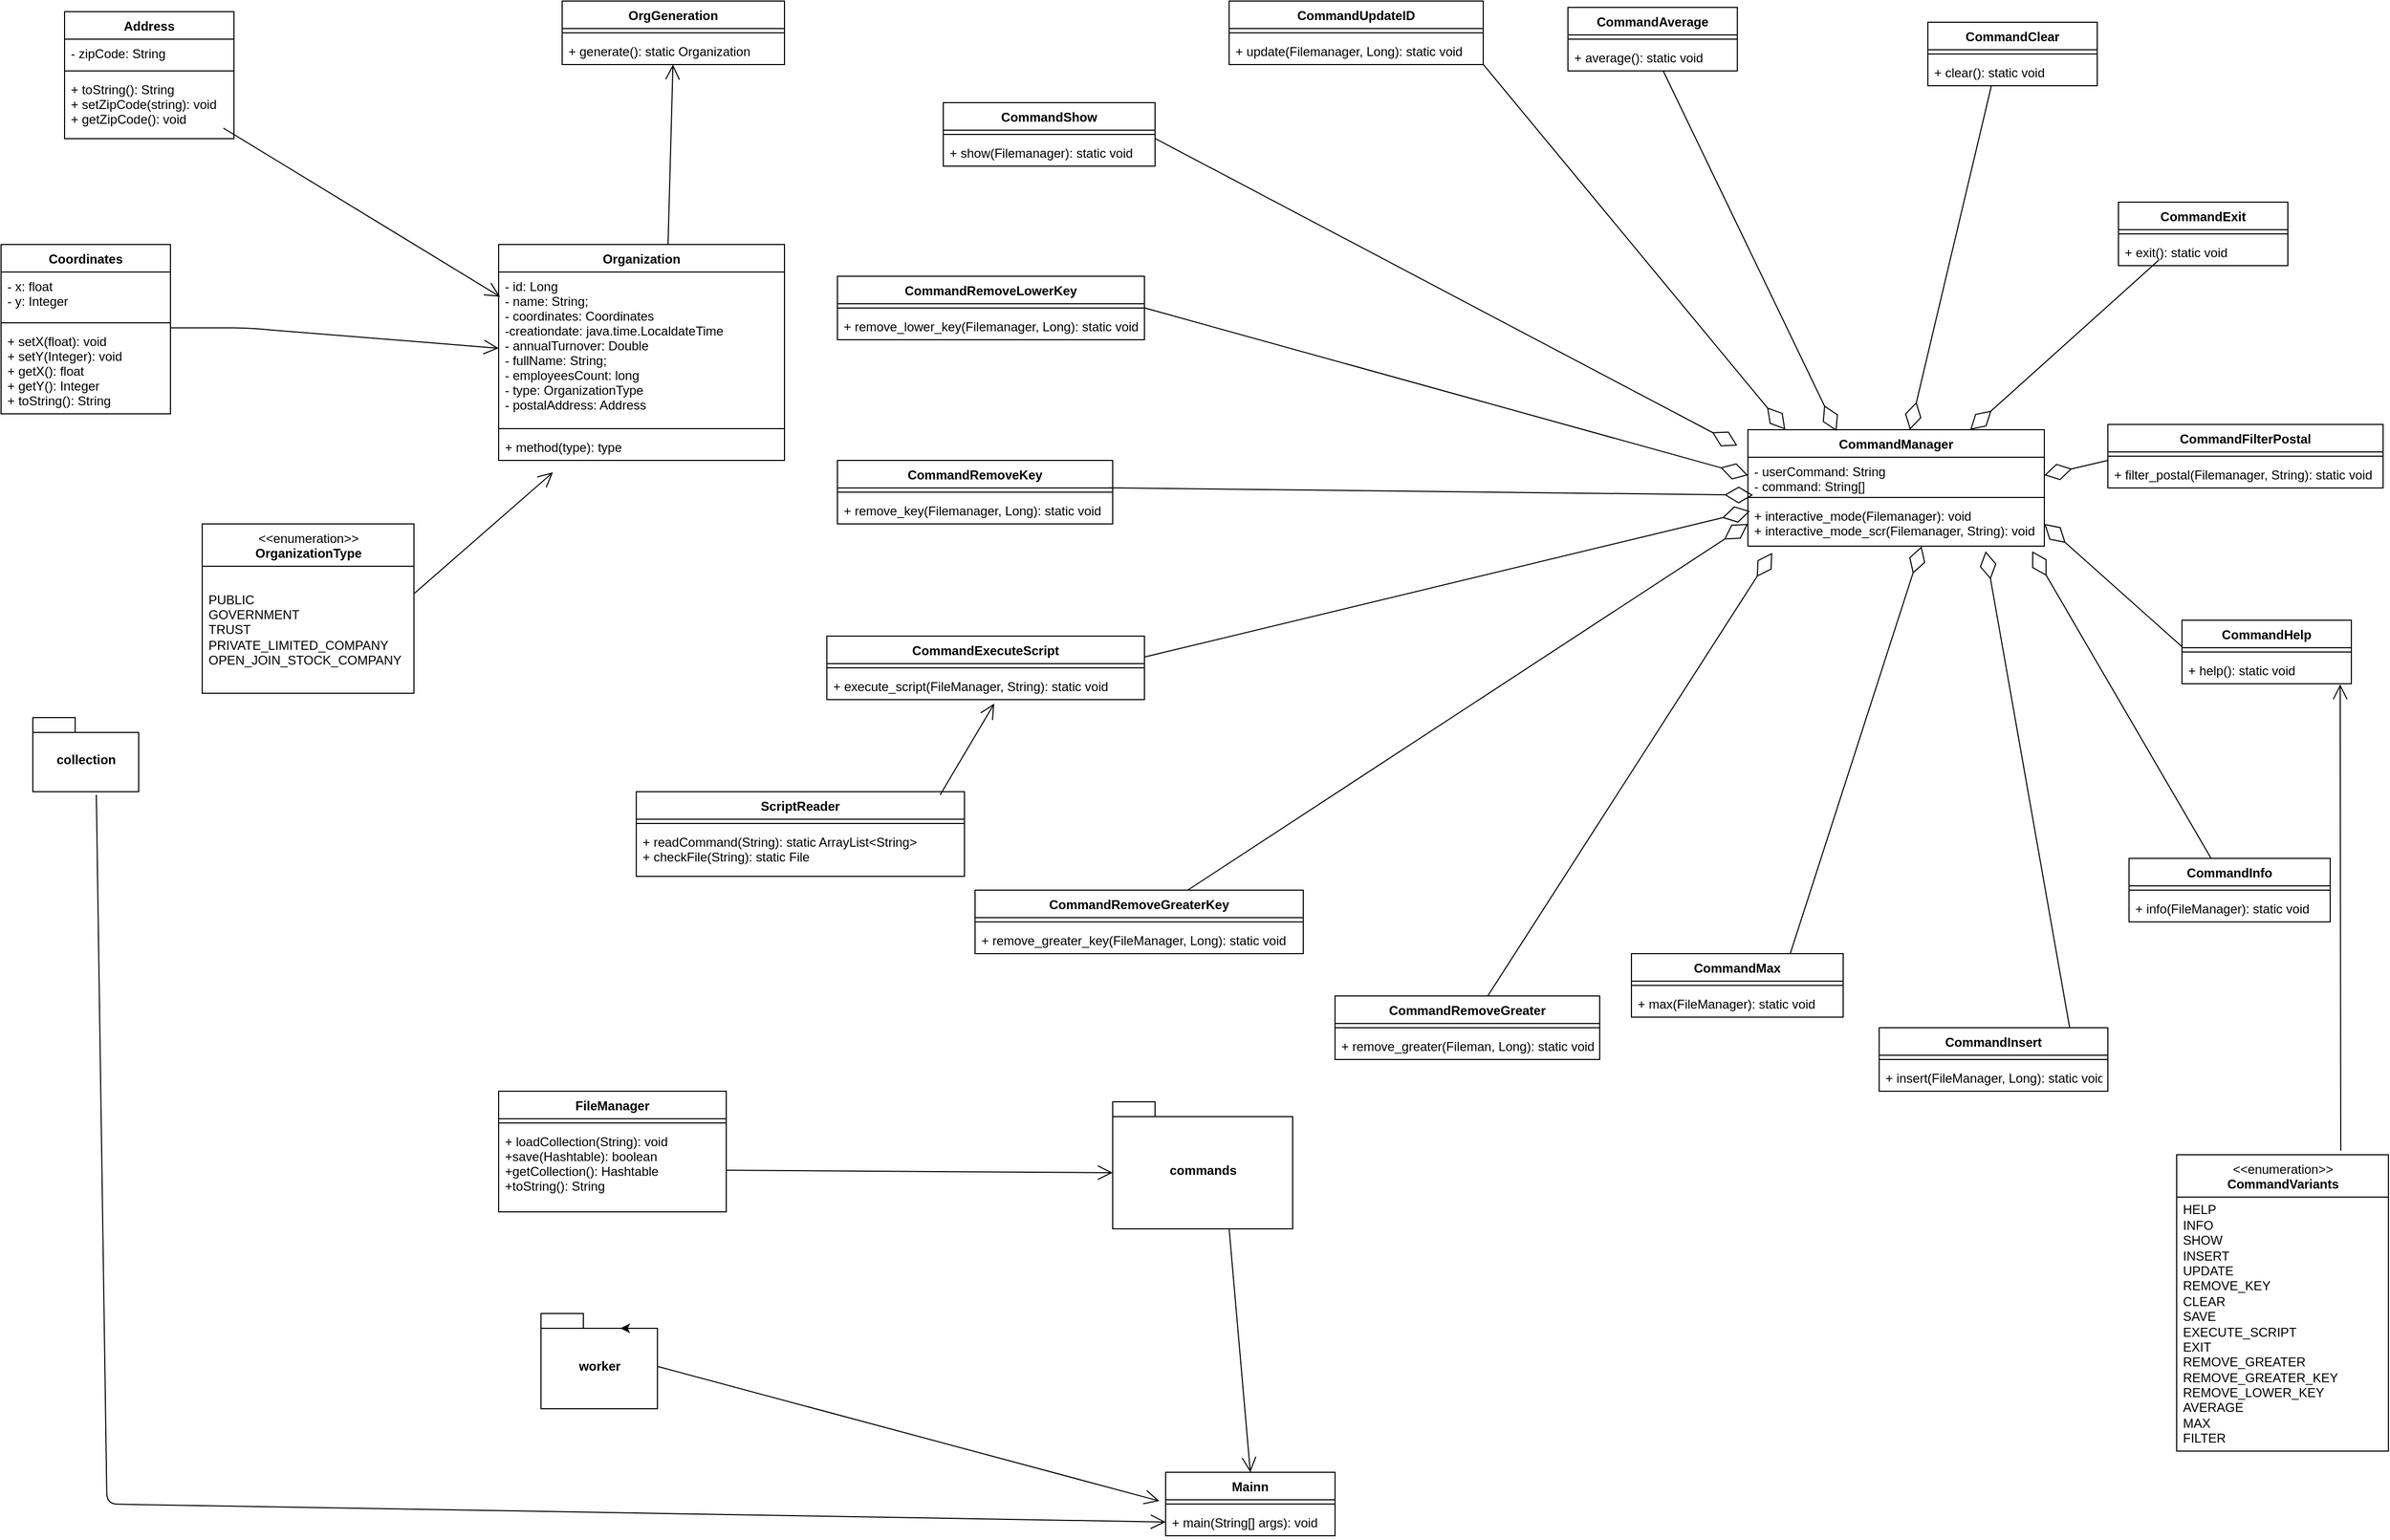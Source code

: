 <mxfile version="14.4.8" type="github">
  <diagram id="C5RBs43oDa-KdzZeNtuy" name="Page-1">
    <mxGraphModel dx="2080" dy="1177" grid="1" gridSize="10" guides="1" tooltips="1" connect="1" arrows="1" fold="1" page="1" pageScale="1" pageWidth="1169" pageHeight="1654" math="0" shadow="0">
      <root>
        <mxCell id="WIyWlLk6GJQsqaUBKTNV-0" />
        <mxCell id="WIyWlLk6GJQsqaUBKTNV-1" parent="WIyWlLk6GJQsqaUBKTNV-0" />
        <mxCell id="-TGFA2THUqolWi0VZM0r-0" value="collection" style="shape=folder;fontStyle=1;spacingTop=10;tabWidth=40;tabHeight=14;tabPosition=left;html=1;" parent="WIyWlLk6GJQsqaUBKTNV-1" vertex="1">
          <mxGeometry x="90" y="757" width="100" height="70" as="geometry" />
        </mxCell>
        <mxCell id="-TGFA2THUqolWi0VZM0r-1" value="Address" style="swimlane;fontStyle=1;align=center;verticalAlign=top;childLayout=stackLayout;horizontal=1;startSize=26;horizontalStack=0;resizeParent=1;resizeParentMax=0;resizeLast=0;collapsible=1;marginBottom=0;" parent="WIyWlLk6GJQsqaUBKTNV-1" vertex="1">
          <mxGeometry x="120" y="90" width="160" height="120" as="geometry" />
        </mxCell>
        <mxCell id="-TGFA2THUqolWi0VZM0r-2" value="- zipCode: String" style="text;strokeColor=none;fillColor=none;align=left;verticalAlign=top;spacingLeft=4;spacingRight=4;overflow=hidden;rotatable=0;points=[[0,0.5],[1,0.5]];portConstraint=eastwest;" parent="-TGFA2THUqolWi0VZM0r-1" vertex="1">
          <mxGeometry y="26" width="160" height="26" as="geometry" />
        </mxCell>
        <mxCell id="-TGFA2THUqolWi0VZM0r-3" value="" style="line;strokeWidth=1;fillColor=none;align=left;verticalAlign=middle;spacingTop=-1;spacingLeft=3;spacingRight=3;rotatable=0;labelPosition=right;points=[];portConstraint=eastwest;" parent="-TGFA2THUqolWi0VZM0r-1" vertex="1">
          <mxGeometry y="52" width="160" height="8" as="geometry" />
        </mxCell>
        <mxCell id="-TGFA2THUqolWi0VZM0r-4" value="+ toString(): String&#xa;+ setZipCode(string): void&#xa;+ getZipCode(): void" style="text;strokeColor=none;fillColor=none;align=left;verticalAlign=top;spacingLeft=4;spacingRight=4;overflow=hidden;rotatable=0;points=[[0,0.5],[1,0.5]];portConstraint=eastwest;" parent="-TGFA2THUqolWi0VZM0r-1" vertex="1">
          <mxGeometry y="60" width="160" height="60" as="geometry" />
        </mxCell>
        <mxCell id="QPNfTi87NkNvyRlDhjWa-21" value="" style="endArrow=open;endFill=1;endSize=12;html=1;entryX=0.005;entryY=0.162;entryDx=0;entryDy=0;entryPerimeter=0;" edge="1" parent="-TGFA2THUqolWi0VZM0r-1" target="-TGFA2THUqolWi0VZM0r-18">
          <mxGeometry width="160" relative="1" as="geometry">
            <mxPoint x="150" y="110" as="sourcePoint" />
            <mxPoint x="310" y="100" as="targetPoint" />
          </mxGeometry>
        </mxCell>
        <mxCell id="-TGFA2THUqolWi0VZM0r-5" value="Coordinates" style="swimlane;fontStyle=1;align=center;verticalAlign=top;childLayout=stackLayout;horizontal=1;startSize=26;horizontalStack=0;resizeParent=1;resizeParentMax=0;resizeLast=0;collapsible=1;marginBottom=0;" parent="WIyWlLk6GJQsqaUBKTNV-1" vertex="1">
          <mxGeometry x="60" y="310" width="160" height="160" as="geometry" />
        </mxCell>
        <mxCell id="-TGFA2THUqolWi0VZM0r-6" value="- x: float&#xa;- y: Integer" style="text;strokeColor=none;fillColor=none;align=left;verticalAlign=top;spacingLeft=4;spacingRight=4;overflow=hidden;rotatable=0;points=[[0,0.5],[1,0.5]];portConstraint=eastwest;" parent="-TGFA2THUqolWi0VZM0r-5" vertex="1">
          <mxGeometry y="26" width="160" height="44" as="geometry" />
        </mxCell>
        <mxCell id="-TGFA2THUqolWi0VZM0r-7" value="" style="line;strokeWidth=1;fillColor=none;align=left;verticalAlign=middle;spacingTop=-1;spacingLeft=3;spacingRight=3;rotatable=0;labelPosition=right;points=[];portConstraint=eastwest;" parent="-TGFA2THUqolWi0VZM0r-5" vertex="1">
          <mxGeometry y="70" width="160" height="8" as="geometry" />
        </mxCell>
        <mxCell id="-TGFA2THUqolWi0VZM0r-8" value="+ setX(float): void&#xa;+ setY(Integer): void&#xa;+ getX(): float&#xa;+ getY(): Integer&#xa;+ toString(): String" style="text;strokeColor=none;fillColor=none;align=left;verticalAlign=top;spacingLeft=4;spacingRight=4;overflow=hidden;rotatable=0;points=[[0,0.5],[1,0.5]];portConstraint=eastwest;" parent="-TGFA2THUqolWi0VZM0r-5" vertex="1">
          <mxGeometry y="78" width="160" height="82" as="geometry" />
        </mxCell>
        <mxCell id="-TGFA2THUqolWi0VZM0r-9" value="OrgGeneration" style="swimlane;fontStyle=1;align=center;verticalAlign=top;childLayout=stackLayout;horizontal=1;startSize=26;horizontalStack=0;resizeParent=1;resizeParentMax=0;resizeLast=0;collapsible=1;marginBottom=0;" parent="WIyWlLk6GJQsqaUBKTNV-1" vertex="1">
          <mxGeometry x="590" y="80" width="210" height="60" as="geometry" />
        </mxCell>
        <mxCell id="-TGFA2THUqolWi0VZM0r-11" value="" style="line;strokeWidth=1;fillColor=none;align=left;verticalAlign=middle;spacingTop=-1;spacingLeft=3;spacingRight=3;rotatable=0;labelPosition=right;points=[];portConstraint=eastwest;" parent="-TGFA2THUqolWi0VZM0r-9" vertex="1">
          <mxGeometry y="26" width="210" height="8" as="geometry" />
        </mxCell>
        <mxCell id="-TGFA2THUqolWi0VZM0r-12" value="+ generate(): static Organization" style="text;strokeColor=none;fillColor=none;align=left;verticalAlign=top;spacingLeft=4;spacingRight=4;overflow=hidden;rotatable=0;points=[[0,0.5],[1,0.5]];portConstraint=eastwest;" parent="-TGFA2THUqolWi0VZM0r-9" vertex="1">
          <mxGeometry y="34" width="210" height="26" as="geometry" />
        </mxCell>
        <mxCell id="-TGFA2THUqolWi0VZM0r-17" value="Organization" style="swimlane;fontStyle=1;align=center;verticalAlign=top;childLayout=stackLayout;horizontal=1;startSize=26;horizontalStack=0;resizeParent=1;resizeParentMax=0;resizeLast=0;collapsible=1;marginBottom=0;" parent="WIyWlLk6GJQsqaUBKTNV-1" vertex="1">
          <mxGeometry x="530" y="310" width="270" height="204" as="geometry" />
        </mxCell>
        <mxCell id="QPNfTi87NkNvyRlDhjWa-22" value="" style="endArrow=open;endFill=1;endSize=12;html=1;" edge="1" parent="-TGFA2THUqolWi0VZM0r-17" target="-TGFA2THUqolWi0VZM0r-12">
          <mxGeometry width="160" relative="1" as="geometry">
            <mxPoint x="160" as="sourcePoint" />
            <mxPoint x="320" as="targetPoint" />
          </mxGeometry>
        </mxCell>
        <mxCell id="-TGFA2THUqolWi0VZM0r-18" value="- id: Long&#xa;- name: String;&#xa;- coordinates: Coordinates&#xa;-creationdate: java.time.LocaldateTime&#xa;- annualTurnover: Double&#xa;- fullName: String;&#xa;- employeesCount: long&#xa;- type: OrganizationType&#xa;- postalAddress: Address&#xa;" style="text;strokeColor=none;fillColor=none;align=left;verticalAlign=top;spacingLeft=4;spacingRight=4;overflow=hidden;rotatable=0;points=[[0,0.5],[1,0.5]];portConstraint=eastwest;" parent="-TGFA2THUqolWi0VZM0r-17" vertex="1">
          <mxGeometry y="26" width="270" height="144" as="geometry" />
        </mxCell>
        <mxCell id="-TGFA2THUqolWi0VZM0r-19" value="" style="line;strokeWidth=1;fillColor=none;align=left;verticalAlign=middle;spacingTop=-1;spacingLeft=3;spacingRight=3;rotatable=0;labelPosition=right;points=[];portConstraint=eastwest;" parent="-TGFA2THUqolWi0VZM0r-17" vertex="1">
          <mxGeometry y="170" width="270" height="8" as="geometry" />
        </mxCell>
        <mxCell id="-TGFA2THUqolWi0VZM0r-20" value="+ method(type): type" style="text;strokeColor=none;fillColor=none;align=left;verticalAlign=top;spacingLeft=4;spacingRight=4;overflow=hidden;rotatable=0;points=[[0,0.5],[1,0.5]];portConstraint=eastwest;" parent="-TGFA2THUqolWi0VZM0r-17" vertex="1">
          <mxGeometry y="178" width="270" height="26" as="geometry" />
        </mxCell>
        <mxCell id="-TGFA2THUqolWi0VZM0r-21" value="commands" style="shape=folder;fontStyle=1;spacingTop=10;tabWidth=40;tabHeight=14;tabPosition=left;html=1;" parent="WIyWlLk6GJQsqaUBKTNV-1" vertex="1">
          <mxGeometry x="1110" y="1120" width="170" height="120" as="geometry" />
        </mxCell>
        <mxCell id="-TGFA2THUqolWi0VZM0r-22" value="CommandUpdateID" style="swimlane;fontStyle=1;align=center;verticalAlign=top;childLayout=stackLayout;horizontal=1;startSize=26;horizontalStack=0;resizeParent=1;resizeParentMax=0;resizeLast=0;collapsible=1;marginBottom=0;" parent="WIyWlLk6GJQsqaUBKTNV-1" vertex="1">
          <mxGeometry x="1220" y="80" width="240" height="60" as="geometry" />
        </mxCell>
        <mxCell id="-TGFA2THUqolWi0VZM0r-24" value="" style="line;strokeWidth=1;fillColor=none;align=left;verticalAlign=middle;spacingTop=-1;spacingLeft=3;spacingRight=3;rotatable=0;labelPosition=right;points=[];portConstraint=eastwest;" parent="-TGFA2THUqolWi0VZM0r-22" vertex="1">
          <mxGeometry y="26" width="240" height="8" as="geometry" />
        </mxCell>
        <mxCell id="-TGFA2THUqolWi0VZM0r-25" value="+ update(Filemanager, Long): static void" style="text;strokeColor=none;fillColor=none;align=left;verticalAlign=top;spacingLeft=4;spacingRight=4;overflow=hidden;rotatable=0;points=[[0,0.5],[1,0.5]];portConstraint=eastwest;" parent="-TGFA2THUqolWi0VZM0r-22" vertex="1">
          <mxGeometry y="34" width="240" height="26" as="geometry" />
        </mxCell>
        <mxCell id="-TGFA2THUqolWi0VZM0r-26" value="CommandShow" style="swimlane;fontStyle=1;align=center;verticalAlign=top;childLayout=stackLayout;horizontal=1;startSize=26;horizontalStack=0;resizeParent=1;resizeParentMax=0;resizeLast=0;collapsible=1;marginBottom=0;" parent="WIyWlLk6GJQsqaUBKTNV-1" vertex="1">
          <mxGeometry x="950" y="176" width="200" height="60" as="geometry" />
        </mxCell>
        <mxCell id="-TGFA2THUqolWi0VZM0r-28" value="" style="line;strokeWidth=1;fillColor=none;align=left;verticalAlign=middle;spacingTop=-1;spacingLeft=3;spacingRight=3;rotatable=0;labelPosition=right;points=[];portConstraint=eastwest;" parent="-TGFA2THUqolWi0VZM0r-26" vertex="1">
          <mxGeometry y="26" width="200" height="8" as="geometry" />
        </mxCell>
        <mxCell id="-TGFA2THUqolWi0VZM0r-29" value="+ show(Filemanager): static void" style="text;strokeColor=none;fillColor=none;align=left;verticalAlign=top;spacingLeft=4;spacingRight=4;overflow=hidden;rotatable=0;points=[[0,0.5],[1,0.5]];portConstraint=eastwest;" parent="-TGFA2THUqolWi0VZM0r-26" vertex="1">
          <mxGeometry y="34" width="200" height="26" as="geometry" />
        </mxCell>
        <mxCell id="-TGFA2THUqolWi0VZM0r-30" value="CommandRemoveLowerKey" style="swimlane;fontStyle=1;align=center;verticalAlign=top;childLayout=stackLayout;horizontal=1;startSize=26;horizontalStack=0;resizeParent=1;resizeParentMax=0;resizeLast=0;collapsible=1;marginBottom=0;" parent="WIyWlLk6GJQsqaUBKTNV-1" vertex="1">
          <mxGeometry x="850" y="340" width="290" height="60" as="geometry" />
        </mxCell>
        <mxCell id="-TGFA2THUqolWi0VZM0r-32" value="" style="line;strokeWidth=1;fillColor=none;align=left;verticalAlign=middle;spacingTop=-1;spacingLeft=3;spacingRight=3;rotatable=0;labelPosition=right;points=[];portConstraint=eastwest;" parent="-TGFA2THUqolWi0VZM0r-30" vertex="1">
          <mxGeometry y="26" width="290" height="8" as="geometry" />
        </mxCell>
        <mxCell id="-TGFA2THUqolWi0VZM0r-33" value="+ remove_lower_key(Filemanager, Long): static void" style="text;strokeColor=none;fillColor=none;align=left;verticalAlign=top;spacingLeft=4;spacingRight=4;overflow=hidden;rotatable=0;points=[[0,0.5],[1,0.5]];portConstraint=eastwest;" parent="-TGFA2THUqolWi0VZM0r-30" vertex="1">
          <mxGeometry y="34" width="290" height="26" as="geometry" />
        </mxCell>
        <mxCell id="-TGFA2THUqolWi0VZM0r-34" value="CommandRemoveKey" style="swimlane;fontStyle=1;align=center;verticalAlign=top;childLayout=stackLayout;horizontal=1;startSize=26;horizontalStack=0;resizeParent=1;resizeParentMax=0;resizeLast=0;collapsible=1;marginBottom=0;" parent="WIyWlLk6GJQsqaUBKTNV-1" vertex="1">
          <mxGeometry x="850" y="514" width="260" height="60" as="geometry" />
        </mxCell>
        <mxCell id="-TGFA2THUqolWi0VZM0r-36" value="" style="line;strokeWidth=1;fillColor=none;align=left;verticalAlign=middle;spacingTop=-1;spacingLeft=3;spacingRight=3;rotatable=0;labelPosition=right;points=[];portConstraint=eastwest;" parent="-TGFA2THUqolWi0VZM0r-34" vertex="1">
          <mxGeometry y="26" width="260" height="8" as="geometry" />
        </mxCell>
        <mxCell id="-TGFA2THUqolWi0VZM0r-37" value="+ remove_key(Filemanager, Long): static void" style="text;strokeColor=none;fillColor=none;align=left;verticalAlign=top;spacingLeft=4;spacingRight=4;overflow=hidden;rotatable=0;points=[[0,0.5],[1,0.5]];portConstraint=eastwest;" parent="-TGFA2THUqolWi0VZM0r-34" vertex="1">
          <mxGeometry y="34" width="260" height="26" as="geometry" />
        </mxCell>
        <mxCell id="-TGFA2THUqolWi0VZM0r-38" value="CommandExecuteScript" style="swimlane;fontStyle=1;align=center;verticalAlign=top;childLayout=stackLayout;horizontal=1;startSize=26;horizontalStack=0;resizeParent=1;resizeParentMax=0;resizeLast=0;collapsible=1;marginBottom=0;" parent="WIyWlLk6GJQsqaUBKTNV-1" vertex="1">
          <mxGeometry x="840" y="680" width="300" height="60" as="geometry" />
        </mxCell>
        <mxCell id="-TGFA2THUqolWi0VZM0r-40" value="" style="line;strokeWidth=1;fillColor=none;align=left;verticalAlign=middle;spacingTop=-1;spacingLeft=3;spacingRight=3;rotatable=0;labelPosition=right;points=[];portConstraint=eastwest;" parent="-TGFA2THUqolWi0VZM0r-38" vertex="1">
          <mxGeometry y="26" width="300" height="8" as="geometry" />
        </mxCell>
        <mxCell id="-TGFA2THUqolWi0VZM0r-41" value="+ execute_script(FileManager, String): static void" style="text;strokeColor=none;fillColor=none;align=left;verticalAlign=top;spacingLeft=4;spacingRight=4;overflow=hidden;rotatable=0;points=[[0,0.5],[1,0.5]];portConstraint=eastwest;" parent="-TGFA2THUqolWi0VZM0r-38" vertex="1">
          <mxGeometry y="34" width="300" height="26" as="geometry" />
        </mxCell>
        <mxCell id="-TGFA2THUqolWi0VZM0r-42" value="CommandRemoveGreaterKey" style="swimlane;fontStyle=1;align=center;verticalAlign=top;childLayout=stackLayout;horizontal=1;startSize=26;horizontalStack=0;resizeParent=1;resizeParentMax=0;resizeLast=0;collapsible=1;marginBottom=0;" parent="WIyWlLk6GJQsqaUBKTNV-1" vertex="1">
          <mxGeometry x="980" y="920" width="310" height="60" as="geometry" />
        </mxCell>
        <mxCell id="-TGFA2THUqolWi0VZM0r-44" value="" style="line;strokeWidth=1;fillColor=none;align=left;verticalAlign=middle;spacingTop=-1;spacingLeft=3;spacingRight=3;rotatable=0;labelPosition=right;points=[];portConstraint=eastwest;" parent="-TGFA2THUqolWi0VZM0r-42" vertex="1">
          <mxGeometry y="26" width="310" height="8" as="geometry" />
        </mxCell>
        <mxCell id="-TGFA2THUqolWi0VZM0r-45" value="+ remove_greater_key(FileManager, Long): static void" style="text;strokeColor=none;fillColor=none;align=left;verticalAlign=top;spacingLeft=4;spacingRight=4;overflow=hidden;rotatable=0;points=[[0,0.5],[1,0.5]];portConstraint=eastwest;" parent="-TGFA2THUqolWi0VZM0r-42" vertex="1">
          <mxGeometry y="34" width="310" height="26" as="geometry" />
        </mxCell>
        <mxCell id="-TGFA2THUqolWi0VZM0r-46" value="CommandMax" style="swimlane;fontStyle=1;align=center;verticalAlign=top;childLayout=stackLayout;horizontal=1;startSize=26;horizontalStack=0;resizeParent=1;resizeParentMax=0;resizeLast=0;collapsible=1;marginBottom=0;" parent="WIyWlLk6GJQsqaUBKTNV-1" vertex="1">
          <mxGeometry x="1600" y="980" width="200" height="60" as="geometry" />
        </mxCell>
        <mxCell id="-TGFA2THUqolWi0VZM0r-48" value="" style="line;strokeWidth=1;fillColor=none;align=left;verticalAlign=middle;spacingTop=-1;spacingLeft=3;spacingRight=3;rotatable=0;labelPosition=right;points=[];portConstraint=eastwest;" parent="-TGFA2THUqolWi0VZM0r-46" vertex="1">
          <mxGeometry y="26" width="200" height="8" as="geometry" />
        </mxCell>
        <mxCell id="-TGFA2THUqolWi0VZM0r-49" value="+ max(FileManager): static void" style="text;strokeColor=none;fillColor=none;align=left;verticalAlign=top;spacingLeft=4;spacingRight=4;overflow=hidden;rotatable=0;points=[[0,0.5],[1,0.5]];portConstraint=eastwest;" parent="-TGFA2THUqolWi0VZM0r-46" vertex="1">
          <mxGeometry y="34" width="200" height="26" as="geometry" />
        </mxCell>
        <mxCell id="-TGFA2THUqolWi0VZM0r-50" value="CommandInsert" style="swimlane;fontStyle=1;align=center;verticalAlign=top;childLayout=stackLayout;horizontal=1;startSize=26;horizontalStack=0;resizeParent=1;resizeParentMax=0;resizeLast=0;collapsible=1;marginBottom=0;" parent="WIyWlLk6GJQsqaUBKTNV-1" vertex="1">
          <mxGeometry x="1834" y="1050" width="216" height="60" as="geometry" />
        </mxCell>
        <mxCell id="-TGFA2THUqolWi0VZM0r-52" value="" style="line;strokeWidth=1;fillColor=none;align=left;verticalAlign=middle;spacingTop=-1;spacingLeft=3;spacingRight=3;rotatable=0;labelPosition=right;points=[];portConstraint=eastwest;" parent="-TGFA2THUqolWi0VZM0r-50" vertex="1">
          <mxGeometry y="26" width="216" height="8" as="geometry" />
        </mxCell>
        <mxCell id="-TGFA2THUqolWi0VZM0r-53" value="+ insert(FileManager, Long): static void" style="text;strokeColor=none;fillColor=none;align=left;verticalAlign=top;spacingLeft=4;spacingRight=4;overflow=hidden;rotatable=0;points=[[0,0.5],[1,0.5]];portConstraint=eastwest;" parent="-TGFA2THUqolWi0VZM0r-50" vertex="1">
          <mxGeometry y="34" width="216" height="26" as="geometry" />
        </mxCell>
        <mxCell id="-TGFA2THUqolWi0VZM0r-54" value="CommandAverage" style="swimlane;fontStyle=1;align=center;verticalAlign=top;childLayout=stackLayout;horizontal=1;startSize=26;horizontalStack=0;resizeParent=1;resizeParentMax=0;resizeLast=0;collapsible=1;marginBottom=0;" parent="WIyWlLk6GJQsqaUBKTNV-1" vertex="1">
          <mxGeometry x="1540" y="86" width="160" height="60" as="geometry" />
        </mxCell>
        <mxCell id="-TGFA2THUqolWi0VZM0r-56" value="" style="line;strokeWidth=1;fillColor=none;align=left;verticalAlign=middle;spacingTop=-1;spacingLeft=3;spacingRight=3;rotatable=0;labelPosition=right;points=[];portConstraint=eastwest;" parent="-TGFA2THUqolWi0VZM0r-54" vertex="1">
          <mxGeometry y="26" width="160" height="8" as="geometry" />
        </mxCell>
        <mxCell id="-TGFA2THUqolWi0VZM0r-57" value="+ average(): static void" style="text;strokeColor=none;fillColor=none;align=left;verticalAlign=top;spacingLeft=4;spacingRight=4;overflow=hidden;rotatable=0;points=[[0,0.5],[1,0.5]];portConstraint=eastwest;" parent="-TGFA2THUqolWi0VZM0r-54" vertex="1">
          <mxGeometry y="34" width="160" height="26" as="geometry" />
        </mxCell>
        <mxCell id="-TGFA2THUqolWi0VZM0r-58" value="CommandClear" style="swimlane;fontStyle=1;align=center;verticalAlign=top;childLayout=stackLayout;horizontal=1;startSize=26;horizontalStack=0;resizeParent=1;resizeParentMax=0;resizeLast=0;collapsible=1;marginBottom=0;" parent="WIyWlLk6GJQsqaUBKTNV-1" vertex="1">
          <mxGeometry x="1880" y="100" width="160" height="60" as="geometry" />
        </mxCell>
        <mxCell id="-TGFA2THUqolWi0VZM0r-60" value="" style="line;strokeWidth=1;fillColor=none;align=left;verticalAlign=middle;spacingTop=-1;spacingLeft=3;spacingRight=3;rotatable=0;labelPosition=right;points=[];portConstraint=eastwest;" parent="-TGFA2THUqolWi0VZM0r-58" vertex="1">
          <mxGeometry y="26" width="160" height="8" as="geometry" />
        </mxCell>
        <mxCell id="-TGFA2THUqolWi0VZM0r-61" value="+ clear(): static void" style="text;strokeColor=none;fillColor=none;align=left;verticalAlign=top;spacingLeft=4;spacingRight=4;overflow=hidden;rotatable=0;points=[[0,0.5],[1,0.5]];portConstraint=eastwest;" parent="-TGFA2THUqolWi0VZM0r-58" vertex="1">
          <mxGeometry y="34" width="160" height="26" as="geometry" />
        </mxCell>
        <mxCell id="-TGFA2THUqolWi0VZM0r-62" value="CommandExit" style="swimlane;fontStyle=1;align=center;verticalAlign=top;childLayout=stackLayout;horizontal=1;startSize=26;horizontalStack=0;resizeParent=1;resizeParentMax=0;resizeLast=0;collapsible=1;marginBottom=0;" parent="WIyWlLk6GJQsqaUBKTNV-1" vertex="1">
          <mxGeometry x="2060" y="270" width="160" height="60" as="geometry" />
        </mxCell>
        <mxCell id="-TGFA2THUqolWi0VZM0r-64" value="" style="line;strokeWidth=1;fillColor=none;align=left;verticalAlign=middle;spacingTop=-1;spacingLeft=3;spacingRight=3;rotatable=0;labelPosition=right;points=[];portConstraint=eastwest;" parent="-TGFA2THUqolWi0VZM0r-62" vertex="1">
          <mxGeometry y="26" width="160" height="8" as="geometry" />
        </mxCell>
        <mxCell id="-TGFA2THUqolWi0VZM0r-65" value="+ exit(): static void" style="text;strokeColor=none;fillColor=none;align=left;verticalAlign=top;spacingLeft=4;spacingRight=4;overflow=hidden;rotatable=0;points=[[0,0.5],[1,0.5]];portConstraint=eastwest;" parent="-TGFA2THUqolWi0VZM0r-62" vertex="1">
          <mxGeometry y="34" width="160" height="26" as="geometry" />
        </mxCell>
        <mxCell id="-TGFA2THUqolWi0VZM0r-66" value="CommandFilterPostal" style="swimlane;fontStyle=1;align=center;verticalAlign=top;childLayout=stackLayout;horizontal=1;startSize=26;horizontalStack=0;resizeParent=1;resizeParentMax=0;resizeLast=0;collapsible=1;marginBottom=0;" parent="WIyWlLk6GJQsqaUBKTNV-1" vertex="1">
          <mxGeometry x="2050" y="480" width="260" height="60" as="geometry" />
        </mxCell>
        <mxCell id="-TGFA2THUqolWi0VZM0r-68" value="" style="line;strokeWidth=1;fillColor=none;align=left;verticalAlign=middle;spacingTop=-1;spacingLeft=3;spacingRight=3;rotatable=0;labelPosition=right;points=[];portConstraint=eastwest;" parent="-TGFA2THUqolWi0VZM0r-66" vertex="1">
          <mxGeometry y="26" width="260" height="8" as="geometry" />
        </mxCell>
        <mxCell id="-TGFA2THUqolWi0VZM0r-69" value="+ filter_postal(Filemanager, String): static void" style="text;strokeColor=none;fillColor=none;align=left;verticalAlign=top;spacingLeft=4;spacingRight=4;overflow=hidden;rotatable=0;points=[[0,0.5],[1,0.5]];portConstraint=eastwest;" parent="-TGFA2THUqolWi0VZM0r-66" vertex="1">
          <mxGeometry y="34" width="260" height="26" as="geometry" />
        </mxCell>
        <mxCell id="-TGFA2THUqolWi0VZM0r-70" value="CommandHelp" style="swimlane;fontStyle=1;align=center;verticalAlign=top;childLayout=stackLayout;horizontal=1;startSize=26;horizontalStack=0;resizeParent=1;resizeParentMax=0;resizeLast=0;collapsible=1;marginBottom=0;" parent="WIyWlLk6GJQsqaUBKTNV-1" vertex="1">
          <mxGeometry x="2120" y="665" width="160" height="60" as="geometry" />
        </mxCell>
        <mxCell id="-TGFA2THUqolWi0VZM0r-72" value="" style="line;strokeWidth=1;fillColor=none;align=left;verticalAlign=middle;spacingTop=-1;spacingLeft=3;spacingRight=3;rotatable=0;labelPosition=right;points=[];portConstraint=eastwest;" parent="-TGFA2THUqolWi0VZM0r-70" vertex="1">
          <mxGeometry y="26" width="160" height="8" as="geometry" />
        </mxCell>
        <mxCell id="-TGFA2THUqolWi0VZM0r-73" value="+ help(): static void" style="text;strokeColor=none;fillColor=none;align=left;verticalAlign=top;spacingLeft=4;spacingRight=4;overflow=hidden;rotatable=0;points=[[0,0.5],[1,0.5]];portConstraint=eastwest;" parent="-TGFA2THUqolWi0VZM0r-70" vertex="1">
          <mxGeometry y="34" width="160" height="26" as="geometry" />
        </mxCell>
        <mxCell id="-TGFA2THUqolWi0VZM0r-74" value="CommandInfo" style="swimlane;fontStyle=1;align=center;verticalAlign=top;childLayout=stackLayout;horizontal=1;startSize=26;horizontalStack=0;resizeParent=1;resizeParentMax=0;resizeLast=0;collapsible=1;marginBottom=0;" parent="WIyWlLk6GJQsqaUBKTNV-1" vertex="1">
          <mxGeometry x="2070" y="890" width="190" height="60" as="geometry" />
        </mxCell>
        <mxCell id="-TGFA2THUqolWi0VZM0r-76" value="" style="line;strokeWidth=1;fillColor=none;align=left;verticalAlign=middle;spacingTop=-1;spacingLeft=3;spacingRight=3;rotatable=0;labelPosition=right;points=[];portConstraint=eastwest;" parent="-TGFA2THUqolWi0VZM0r-74" vertex="1">
          <mxGeometry y="26" width="190" height="8" as="geometry" />
        </mxCell>
        <mxCell id="-TGFA2THUqolWi0VZM0r-77" value="+ info(FileManager): static void" style="text;strokeColor=none;fillColor=none;align=left;verticalAlign=top;spacingLeft=4;spacingRight=4;overflow=hidden;rotatable=0;points=[[0,0.5],[1,0.5]];portConstraint=eastwest;" parent="-TGFA2THUqolWi0VZM0r-74" vertex="1">
          <mxGeometry y="34" width="190" height="26" as="geometry" />
        </mxCell>
        <mxCell id="-TGFA2THUqolWi0VZM0r-78" value="CommandRemoveGreater" style="swimlane;fontStyle=1;align=center;verticalAlign=top;childLayout=stackLayout;horizontal=1;startSize=26;horizontalStack=0;resizeParent=1;resizeParentMax=0;resizeLast=0;collapsible=1;marginBottom=0;" parent="WIyWlLk6GJQsqaUBKTNV-1" vertex="1">
          <mxGeometry x="1320" y="1020" width="250" height="60" as="geometry" />
        </mxCell>
        <mxCell id="-TGFA2THUqolWi0VZM0r-80" value="" style="line;strokeWidth=1;fillColor=none;align=left;verticalAlign=middle;spacingTop=-1;spacingLeft=3;spacingRight=3;rotatable=0;labelPosition=right;points=[];portConstraint=eastwest;" parent="-TGFA2THUqolWi0VZM0r-78" vertex="1">
          <mxGeometry y="26" width="250" height="8" as="geometry" />
        </mxCell>
        <mxCell id="-TGFA2THUqolWi0VZM0r-81" value="+ remove_greater(Fileman, Long): static void" style="text;strokeColor=none;fillColor=none;align=left;verticalAlign=top;spacingLeft=4;spacingRight=4;overflow=hidden;rotatable=0;points=[[0,0.5],[1,0.5]];portConstraint=eastwest;" parent="-TGFA2THUqolWi0VZM0r-78" vertex="1">
          <mxGeometry y="34" width="250" height="26" as="geometry" />
        </mxCell>
        <mxCell id="-TGFA2THUqolWi0VZM0r-82" value="ScriptReader" style="swimlane;fontStyle=1;align=center;verticalAlign=top;childLayout=stackLayout;horizontal=1;startSize=26;horizontalStack=0;resizeParent=1;resizeParentMax=0;resizeLast=0;collapsible=1;marginBottom=0;" parent="WIyWlLk6GJQsqaUBKTNV-1" vertex="1">
          <mxGeometry x="660" y="827" width="310" height="80" as="geometry" />
        </mxCell>
        <mxCell id="-TGFA2THUqolWi0VZM0r-84" value="" style="line;strokeWidth=1;fillColor=none;align=left;verticalAlign=middle;spacingTop=-1;spacingLeft=3;spacingRight=3;rotatable=0;labelPosition=right;points=[];portConstraint=eastwest;" parent="-TGFA2THUqolWi0VZM0r-82" vertex="1">
          <mxGeometry y="26" width="310" height="8" as="geometry" />
        </mxCell>
        <mxCell id="-TGFA2THUqolWi0VZM0r-85" value="+ readCommand(String): static ArrayList&lt;String&gt;&#xa;+ checkFile(String): static File" style="text;strokeColor=none;fillColor=none;align=left;verticalAlign=top;spacingLeft=4;spacingRight=4;overflow=hidden;rotatable=0;points=[[0,0.5],[1,0.5]];portConstraint=eastwest;" parent="-TGFA2THUqolWi0VZM0r-82" vertex="1">
          <mxGeometry y="34" width="310" height="46" as="geometry" />
        </mxCell>
        <mxCell id="-TGFA2THUqolWi0VZM0r-86" value="CommandManager" style="swimlane;fontStyle=1;align=center;verticalAlign=top;childLayout=stackLayout;horizontal=1;startSize=26;horizontalStack=0;resizeParent=1;resizeParentMax=0;resizeLast=0;collapsible=1;marginBottom=0;" parent="WIyWlLk6GJQsqaUBKTNV-1" vertex="1">
          <mxGeometry x="1710" y="485" width="280" height="110" as="geometry" />
        </mxCell>
        <mxCell id="-TGFA2THUqolWi0VZM0r-87" value="- userCommand: String&#xa;- command: String[]" style="text;strokeColor=none;fillColor=none;align=left;verticalAlign=top;spacingLeft=4;spacingRight=4;overflow=hidden;rotatable=0;points=[[0,0.5],[1,0.5]];portConstraint=eastwest;" parent="-TGFA2THUqolWi0VZM0r-86" vertex="1">
          <mxGeometry y="26" width="280" height="34" as="geometry" />
        </mxCell>
        <mxCell id="-TGFA2THUqolWi0VZM0r-88" value="" style="line;strokeWidth=1;fillColor=none;align=left;verticalAlign=middle;spacingTop=-1;spacingLeft=3;spacingRight=3;rotatable=0;labelPosition=right;points=[];portConstraint=eastwest;" parent="-TGFA2THUqolWi0VZM0r-86" vertex="1">
          <mxGeometry y="60" width="280" height="8" as="geometry" />
        </mxCell>
        <mxCell id="-TGFA2THUqolWi0VZM0r-89" value="+ interactive_mode(Filemanager): void&#xa;+ interactive_mode_scr(Filemanager, String): void" style="text;strokeColor=none;fillColor=none;align=left;verticalAlign=top;spacingLeft=4;spacingRight=4;overflow=hidden;rotatable=0;points=[[0,0.5],[1,0.5]];portConstraint=eastwest;" parent="-TGFA2THUqolWi0VZM0r-86" vertex="1">
          <mxGeometry y="68" width="280" height="42" as="geometry" />
        </mxCell>
        <mxCell id="-TGFA2THUqolWi0VZM0r-90" value="Mainn" style="swimlane;fontStyle=1;align=center;verticalAlign=top;childLayout=stackLayout;horizontal=1;startSize=26;horizontalStack=0;resizeParent=1;resizeParentMax=0;resizeLast=0;collapsible=1;marginBottom=0;" parent="WIyWlLk6GJQsqaUBKTNV-1" vertex="1">
          <mxGeometry x="1160" y="1470" width="160" height="60" as="geometry" />
        </mxCell>
        <mxCell id="-TGFA2THUqolWi0VZM0r-92" value="" style="line;strokeWidth=1;fillColor=none;align=left;verticalAlign=middle;spacingTop=-1;spacingLeft=3;spacingRight=3;rotatable=0;labelPosition=right;points=[];portConstraint=eastwest;" parent="-TGFA2THUqolWi0VZM0r-90" vertex="1">
          <mxGeometry y="26" width="160" height="8" as="geometry" />
        </mxCell>
        <mxCell id="-TGFA2THUqolWi0VZM0r-93" value="+ main(String[] args): void" style="text;strokeColor=none;fillColor=none;align=left;verticalAlign=top;spacingLeft=4;spacingRight=4;overflow=hidden;rotatable=0;points=[[0,0.5],[1,0.5]];portConstraint=eastwest;" parent="-TGFA2THUqolWi0VZM0r-90" vertex="1">
          <mxGeometry y="34" width="160" height="26" as="geometry" />
        </mxCell>
        <mxCell id="-TGFA2THUqolWi0VZM0r-94" value="worker" style="shape=folder;fontStyle=1;spacingTop=10;tabWidth=40;tabHeight=14;tabPosition=left;html=1;" parent="WIyWlLk6GJQsqaUBKTNV-1" vertex="1">
          <mxGeometry x="570" y="1320" width="110" height="90" as="geometry" />
        </mxCell>
        <mxCell id="-TGFA2THUqolWi0VZM0r-95" value="FileManager" style="swimlane;fontStyle=1;align=center;verticalAlign=top;childLayout=stackLayout;horizontal=1;startSize=26;horizontalStack=0;resizeParent=1;resizeParentMax=0;resizeLast=0;collapsible=1;marginBottom=0;" parent="WIyWlLk6GJQsqaUBKTNV-1" vertex="1">
          <mxGeometry x="530" y="1110" width="215" height="114" as="geometry" />
        </mxCell>
        <mxCell id="-TGFA2THUqolWi0VZM0r-97" value="" style="line;strokeWidth=1;fillColor=none;align=left;verticalAlign=middle;spacingTop=-1;spacingLeft=3;spacingRight=3;rotatable=0;labelPosition=right;points=[];portConstraint=eastwest;" parent="-TGFA2THUqolWi0VZM0r-95" vertex="1">
          <mxGeometry y="26" width="215" height="8" as="geometry" />
        </mxCell>
        <mxCell id="-TGFA2THUqolWi0VZM0r-98" value="+ loadCollection(String): void&#xa;+save(Hashtable): boolean&#xa;+getCollection(): Hashtable&#xa;+toString(): String&#xa;&#xa; " style="text;strokeColor=none;fillColor=none;align=left;verticalAlign=top;spacingLeft=4;spacingRight=4;overflow=hidden;rotatable=0;points=[[0,0.5],[1,0.5]];portConstraint=eastwest;" parent="-TGFA2THUqolWi0VZM0r-95" vertex="1">
          <mxGeometry y="34" width="215" height="80" as="geometry" />
        </mxCell>
        <mxCell id="-TGFA2THUqolWi0VZM0r-99" value="&amp;lt;&amp;lt;enumeration&amp;gt;&amp;gt;&lt;br&gt;&lt;b&gt;OrganizationType&lt;/b&gt;" style="swimlane;fontStyle=0;align=center;verticalAlign=top;childLayout=stackLayout;horizontal=1;startSize=40;horizontalStack=0;resizeParent=1;resizeParentMax=0;resizeLast=0;collapsible=0;marginBottom=0;html=1;" parent="WIyWlLk6GJQsqaUBKTNV-1" vertex="1">
          <mxGeometry x="250" y="574" width="200" height="160" as="geometry" />
        </mxCell>
        <mxCell id="-TGFA2THUqolWi0VZM0r-100" value="PUBLIC&lt;br&gt;GOVERNMENT&lt;br&gt;TRUST&lt;br&gt;PRIVATE_LIMITED_COMPANY&lt;br&gt;OPEN_JOIN_STOCK_COMPANY" style="text;html=1;strokeColor=none;fillColor=none;align=left;verticalAlign=middle;spacingLeft=4;spacingRight=4;overflow=hidden;rotatable=0;points=[[0,0.5],[1,0.5]];portConstraint=eastwest;" parent="-TGFA2THUqolWi0VZM0r-99" vertex="1">
          <mxGeometry y="40" width="200" height="120" as="geometry" />
        </mxCell>
        <mxCell id="QPNfTi87NkNvyRlDhjWa-0" value="&amp;lt;&amp;lt;enumeration&amp;gt;&amp;gt;&lt;br&gt;&lt;b&gt;CommandVariants&lt;/b&gt;" style="swimlane;fontStyle=0;align=center;verticalAlign=top;childLayout=stackLayout;horizontal=1;startSize=40;horizontalStack=0;resizeParent=1;resizeParentMax=0;resizeLast=0;collapsible=0;marginBottom=0;html=1;" vertex="1" parent="WIyWlLk6GJQsqaUBKTNV-1">
          <mxGeometry x="2115" y="1170" width="200" height="280" as="geometry" />
        </mxCell>
        <mxCell id="QPNfTi87NkNvyRlDhjWa-1" value="HELP&lt;br&gt;INFO&lt;br&gt;SHOW&lt;br&gt;INSERT&lt;br&gt;UPDATE&lt;br&gt;REMOVE_KEY&lt;br&gt;CLEAR&lt;br&gt;SAVE&lt;br&gt;EXECUTE_SCRIPT&lt;br&gt;EXIT&lt;br&gt;REMOVE_GREATER&lt;br&gt;REMOVE_GREATER_KEY&lt;br&gt;REMOVE_LOWER_KEY&lt;br&gt;AVERAGE&lt;br&gt;MAX&lt;br&gt;FILTER" style="text;html=1;strokeColor=none;fillColor=none;align=left;verticalAlign=middle;spacingLeft=4;spacingRight=4;overflow=hidden;rotatable=0;points=[[0,0.5],[1,0.5]];portConstraint=eastwest;" vertex="1" parent="QPNfTi87NkNvyRlDhjWa-0">
          <mxGeometry y="40" width="200" height="240" as="geometry" />
        </mxCell>
        <mxCell id="QPNfTi87NkNvyRlDhjWa-3" value="" style="endArrow=diamondThin;endFill=0;endSize=24;html=1;entryX=0.299;entryY=0.011;entryDx=0;entryDy=0;entryPerimeter=0;" edge="1" parent="WIyWlLk6GJQsqaUBKTNV-1" target="-TGFA2THUqolWi0VZM0r-86">
          <mxGeometry width="160" relative="1" as="geometry">
            <mxPoint x="1630" y="146" as="sourcePoint" />
            <mxPoint x="1790" y="146" as="targetPoint" />
          </mxGeometry>
        </mxCell>
        <mxCell id="QPNfTi87NkNvyRlDhjWa-4" value="" style="endArrow=diamondThin;endFill=0;endSize=24;html=1;" edge="1" parent="WIyWlLk6GJQsqaUBKTNV-1" target="-TGFA2THUqolWi0VZM0r-86">
          <mxGeometry width="160" relative="1" as="geometry">
            <mxPoint x="1940" y="160" as="sourcePoint" />
            <mxPoint x="2103.72" y="500.21" as="targetPoint" />
          </mxGeometry>
        </mxCell>
        <mxCell id="QPNfTi87NkNvyRlDhjWa-5" value="" style="endArrow=diamondThin;endFill=0;endSize=24;html=1;entryX=0.75;entryY=0;entryDx=0;entryDy=0;" edge="1" parent="WIyWlLk6GJQsqaUBKTNV-1" target="-TGFA2THUqolWi0VZM0r-86">
          <mxGeometry width="160" relative="1" as="geometry">
            <mxPoint x="2098.14" y="324.79" as="sourcePoint" />
            <mxPoint x="2261.86" y="665" as="targetPoint" />
          </mxGeometry>
        </mxCell>
        <mxCell id="QPNfTi87NkNvyRlDhjWa-6" value="" style="endArrow=diamondThin;endFill=0;endSize=24;html=1;entryX=1;entryY=0.5;entryDx=0;entryDy=0;" edge="1" parent="WIyWlLk6GJQsqaUBKTNV-1" target="-TGFA2THUqolWi0VZM0r-87">
          <mxGeometry width="160" relative="1" as="geometry">
            <mxPoint x="2050" y="514" as="sourcePoint" />
            <mxPoint x="2213.72" y="854.21" as="targetPoint" />
          </mxGeometry>
        </mxCell>
        <mxCell id="QPNfTi87NkNvyRlDhjWa-7" value="" style="endArrow=diamondThin;endFill=0;endSize=24;html=1;entryX=1;entryY=0.5;entryDx=0;entryDy=0;" edge="1" parent="WIyWlLk6GJQsqaUBKTNV-1" target="-TGFA2THUqolWi0VZM0r-89">
          <mxGeometry width="160" relative="1" as="geometry">
            <mxPoint x="2120" y="690" as="sourcePoint" />
            <mxPoint x="2283.72" y="1030.21" as="targetPoint" />
          </mxGeometry>
        </mxCell>
        <mxCell id="QPNfTi87NkNvyRlDhjWa-8" value="" style="endArrow=diamondThin;endFill=0;endSize=24;html=1;entryX=0.959;entryY=1.115;entryDx=0;entryDy=0;entryPerimeter=0;" edge="1" parent="WIyWlLk6GJQsqaUBKTNV-1" source="-TGFA2THUqolWi0VZM0r-74" target="-TGFA2THUqolWi0VZM0r-89">
          <mxGeometry width="160" relative="1" as="geometry">
            <mxPoint x="2160" y="1019.79" as="sourcePoint" />
            <mxPoint x="2323.72" y="1360" as="targetPoint" />
          </mxGeometry>
        </mxCell>
        <mxCell id="QPNfTi87NkNvyRlDhjWa-9" value="" style="endArrow=diamondThin;endFill=0;endSize=24;html=1;entryX=0.802;entryY=1.115;entryDx=0;entryDy=0;entryPerimeter=0;exitX=0.833;exitY=0;exitDx=0;exitDy=0;exitPerimeter=0;" edge="1" parent="WIyWlLk6GJQsqaUBKTNV-1" source="-TGFA2THUqolWi0VZM0r-50" target="-TGFA2THUqolWi0VZM0r-89">
          <mxGeometry width="160" relative="1" as="geometry">
            <mxPoint x="1862.28" y="929.79" as="sourcePoint" />
            <mxPoint x="2026.0" y="1270" as="targetPoint" />
          </mxGeometry>
        </mxCell>
        <mxCell id="QPNfTi87NkNvyRlDhjWa-10" value="" style="endArrow=diamondThin;endFill=0;endSize=24;html=1;entryX=0.586;entryY=1.007;entryDx=0;entryDy=0;entryPerimeter=0;exitX=0.75;exitY=0;exitDx=0;exitDy=0;" edge="1" parent="WIyWlLk6GJQsqaUBKTNV-1" source="-TGFA2THUqolWi0VZM0r-46" target="-TGFA2THUqolWi0VZM0r-89">
          <mxGeometry width="160" relative="1" as="geometry">
            <mxPoint x="1570" y="1290" as="sourcePoint" />
            <mxPoint x="1733.72" y="1630.21" as="targetPoint" />
          </mxGeometry>
        </mxCell>
        <mxCell id="QPNfTi87NkNvyRlDhjWa-11" value="" style="endArrow=diamondThin;endFill=0;endSize=24;html=1;entryX=0.082;entryY=1.151;entryDx=0;entryDy=0;entryPerimeter=0;" edge="1" parent="WIyWlLk6GJQsqaUBKTNV-1" source="-TGFA2THUqolWi0VZM0r-78" target="-TGFA2THUqolWi0VZM0r-89">
          <mxGeometry width="160" relative="1" as="geometry">
            <mxPoint x="1150" y="1160" as="sourcePoint" />
            <mxPoint x="1313.72" y="1500.21" as="targetPoint" />
          </mxGeometry>
        </mxCell>
        <mxCell id="QPNfTi87NkNvyRlDhjWa-12" value="" style="endArrow=diamondThin;endFill=0;endSize=24;html=1;entryX=0;entryY=0.5;entryDx=0;entryDy=0;" edge="1" parent="WIyWlLk6GJQsqaUBKTNV-1" source="-TGFA2THUqolWi0VZM0r-42" target="-TGFA2THUqolWi0VZM0r-89">
          <mxGeometry width="160" relative="1" as="geometry">
            <mxPoint x="1230" y="910" as="sourcePoint" />
            <mxPoint x="1253.72" y="1270" as="targetPoint" />
          </mxGeometry>
        </mxCell>
        <mxCell id="QPNfTi87NkNvyRlDhjWa-13" value="" style="endArrow=diamondThin;endFill=0;endSize=24;html=1;entryX=0.126;entryY=-0.003;entryDx=0;entryDy=0;entryPerimeter=0;" edge="1" parent="WIyWlLk6GJQsqaUBKTNV-1" target="-TGFA2THUqolWi0VZM0r-86">
          <mxGeometry width="160" relative="1" as="geometry">
            <mxPoint x="1460" y="139.79" as="sourcePoint" />
            <mxPoint x="1623.72" y="480.0" as="targetPoint" />
          </mxGeometry>
        </mxCell>
        <mxCell id="QPNfTi87NkNvyRlDhjWa-14" value="" style="endArrow=diamondThin;endFill=0;endSize=24;html=1;" edge="1" parent="WIyWlLk6GJQsqaUBKTNV-1">
          <mxGeometry width="160" relative="1" as="geometry">
            <mxPoint x="1150" y="209.79" as="sourcePoint" />
            <mxPoint x="1700" y="500" as="targetPoint" />
          </mxGeometry>
        </mxCell>
        <mxCell id="QPNfTi87NkNvyRlDhjWa-15" value="" style="endArrow=diamondThin;endFill=0;endSize=24;html=1;entryX=0;entryY=0.5;entryDx=0;entryDy=0;" edge="1" parent="WIyWlLk6GJQsqaUBKTNV-1" target="-TGFA2THUqolWi0VZM0r-87">
          <mxGeometry width="160" relative="1" as="geometry">
            <mxPoint x="1140" y="369.89" as="sourcePoint" />
            <mxPoint x="1303.72" y="710.1" as="targetPoint" />
          </mxGeometry>
        </mxCell>
        <mxCell id="QPNfTi87NkNvyRlDhjWa-2" value="" style="endArrow=open;endFill=1;endSize=12;html=1;entryX=0.527;entryY=1.145;entryDx=0;entryDy=0;entryPerimeter=0;" edge="1" parent="WIyWlLk6GJQsqaUBKTNV-1" target="-TGFA2THUqolWi0VZM0r-41">
          <mxGeometry width="160" relative="1" as="geometry">
            <mxPoint x="947" y="830" as="sourcePoint" />
            <mxPoint x="820" y="867" as="targetPoint" />
          </mxGeometry>
        </mxCell>
        <mxCell id="QPNfTi87NkNvyRlDhjWa-16" value="" style="endArrow=diamondThin;endFill=0;endSize=24;html=1;entryX=0.007;entryY=0.213;entryDx=0;entryDy=0;entryPerimeter=0;" edge="1" parent="WIyWlLk6GJQsqaUBKTNV-1" target="-TGFA2THUqolWi0VZM0r-89">
          <mxGeometry width="160" relative="1" as="geometry">
            <mxPoint x="1140" y="699.79" as="sourcePoint" />
            <mxPoint x="1303.72" y="1040" as="targetPoint" />
          </mxGeometry>
        </mxCell>
        <mxCell id="QPNfTi87NkNvyRlDhjWa-17" value="" style="endArrow=diamondThin;endFill=0;endSize=24;html=1;entryX=0.017;entryY=1.053;entryDx=0;entryDy=0;entryPerimeter=0;" edge="1" parent="WIyWlLk6GJQsqaUBKTNV-1" target="-TGFA2THUqolWi0VZM0r-87">
          <mxGeometry width="160" relative="1" as="geometry">
            <mxPoint x="1106.28" y="539.9" as="sourcePoint" />
            <mxPoint x="1270.0" y="880.11" as="targetPoint" />
          </mxGeometry>
        </mxCell>
        <mxCell id="QPNfTi87NkNvyRlDhjWa-18" value="" style="endArrow=open;endFill=1;endSize=12;html=1;entryX=0;entryY=0;entryDx=0;entryDy=67;entryPerimeter=0;" edge="1" parent="WIyWlLk6GJQsqaUBKTNV-1" source="-TGFA2THUqolWi0VZM0r-98" target="-TGFA2THUqolWi0VZM0r-21">
          <mxGeometry width="160" relative="1" as="geometry">
            <mxPoint x="570" y="1380" as="sourcePoint" />
            <mxPoint x="730" y="1380" as="targetPoint" />
          </mxGeometry>
        </mxCell>
        <mxCell id="QPNfTi87NkNvyRlDhjWa-19" value="" style="endArrow=open;endFill=1;endSize=12;html=1;entryX=0.19;entryY=1.432;entryDx=0;entryDy=0;entryPerimeter=0;" edge="1" parent="WIyWlLk6GJQsqaUBKTNV-1" target="-TGFA2THUqolWi0VZM0r-20">
          <mxGeometry width="160" relative="1" as="geometry">
            <mxPoint x="450" y="640" as="sourcePoint" />
            <mxPoint x="620" y="640" as="targetPoint" />
          </mxGeometry>
        </mxCell>
        <mxCell id="QPNfTi87NkNvyRlDhjWa-20" value="" style="endArrow=open;endFill=1;endSize=12;html=1;entryX=0;entryY=0.5;entryDx=0;entryDy=0;" edge="1" parent="WIyWlLk6GJQsqaUBKTNV-1" target="-TGFA2THUqolWi0VZM0r-18">
          <mxGeometry width="160" relative="1" as="geometry">
            <mxPoint x="220" y="388.75" as="sourcePoint" />
            <mxPoint x="380" y="388.75" as="targetPoint" />
            <Array as="points">
              <mxPoint x="290" y="388.75" />
            </Array>
          </mxGeometry>
        </mxCell>
        <mxCell id="QPNfTi87NkNvyRlDhjWa-23" style="edgeStyle=orthogonalEdgeStyle;rounded=0;orthogonalLoop=1;jettySize=auto;html=1;exitX=0;exitY=0;exitDx=110;exitDy=14;exitPerimeter=0;entryX=0;entryY=0;entryDx=75;entryDy=14;entryPerimeter=0;" edge="1" parent="WIyWlLk6GJQsqaUBKTNV-1" source="-TGFA2THUqolWi0VZM0r-94" target="-TGFA2THUqolWi0VZM0r-94">
          <mxGeometry relative="1" as="geometry" />
        </mxCell>
        <mxCell id="QPNfTi87NkNvyRlDhjWa-24" value="" style="endArrow=open;endFill=1;endSize=12;html=1;entryX=0.5;entryY=0;entryDx=0;entryDy=0;" edge="1" parent="WIyWlLk6GJQsqaUBKTNV-1" target="-TGFA2THUqolWi0VZM0r-90">
          <mxGeometry width="160" relative="1" as="geometry">
            <mxPoint x="1220" y="1240" as="sourcePoint" />
            <mxPoint x="1300" y="1410" as="targetPoint" />
          </mxGeometry>
        </mxCell>
        <mxCell id="QPNfTi87NkNvyRlDhjWa-25" value="" style="endArrow=open;endFill=1;endSize=12;html=1;entryX=-0.037;entryY=-0.264;entryDx=0;entryDy=0;entryPerimeter=0;" edge="1" parent="WIyWlLk6GJQsqaUBKTNV-1" target="-TGFA2THUqolWi0VZM0r-93">
          <mxGeometry width="160" relative="1" as="geometry">
            <mxPoint x="680" y="1370" as="sourcePoint" />
            <mxPoint x="840" y="1370" as="targetPoint" />
          </mxGeometry>
        </mxCell>
        <mxCell id="QPNfTi87NkNvyRlDhjWa-26" value="" style="endArrow=open;endFill=1;endSize=12;html=1;entryX=0;entryY=0.5;entryDx=0;entryDy=0;" edge="1" parent="WIyWlLk6GJQsqaUBKTNV-1" target="-TGFA2THUqolWi0VZM0r-93">
          <mxGeometry width="160" relative="1" as="geometry">
            <mxPoint x="150" y="830" as="sourcePoint" />
            <mxPoint x="130" y="1560" as="targetPoint" />
            <Array as="points">
              <mxPoint x="160" y="1500" />
            </Array>
          </mxGeometry>
        </mxCell>
        <mxCell id="QPNfTi87NkNvyRlDhjWa-27" value="" style="endArrow=open;endFill=1;endSize=12;html=1;entryX=0.934;entryY=1.022;entryDx=0;entryDy=0;entryPerimeter=0;" edge="1" parent="WIyWlLk6GJQsqaUBKTNV-1" target="-TGFA2THUqolWi0VZM0r-73">
          <mxGeometry width="160" relative="1" as="geometry">
            <mxPoint x="2270" y="1166.17" as="sourcePoint" />
            <mxPoint x="2430" y="1166.17" as="targetPoint" />
          </mxGeometry>
        </mxCell>
      </root>
    </mxGraphModel>
  </diagram>
</mxfile>
